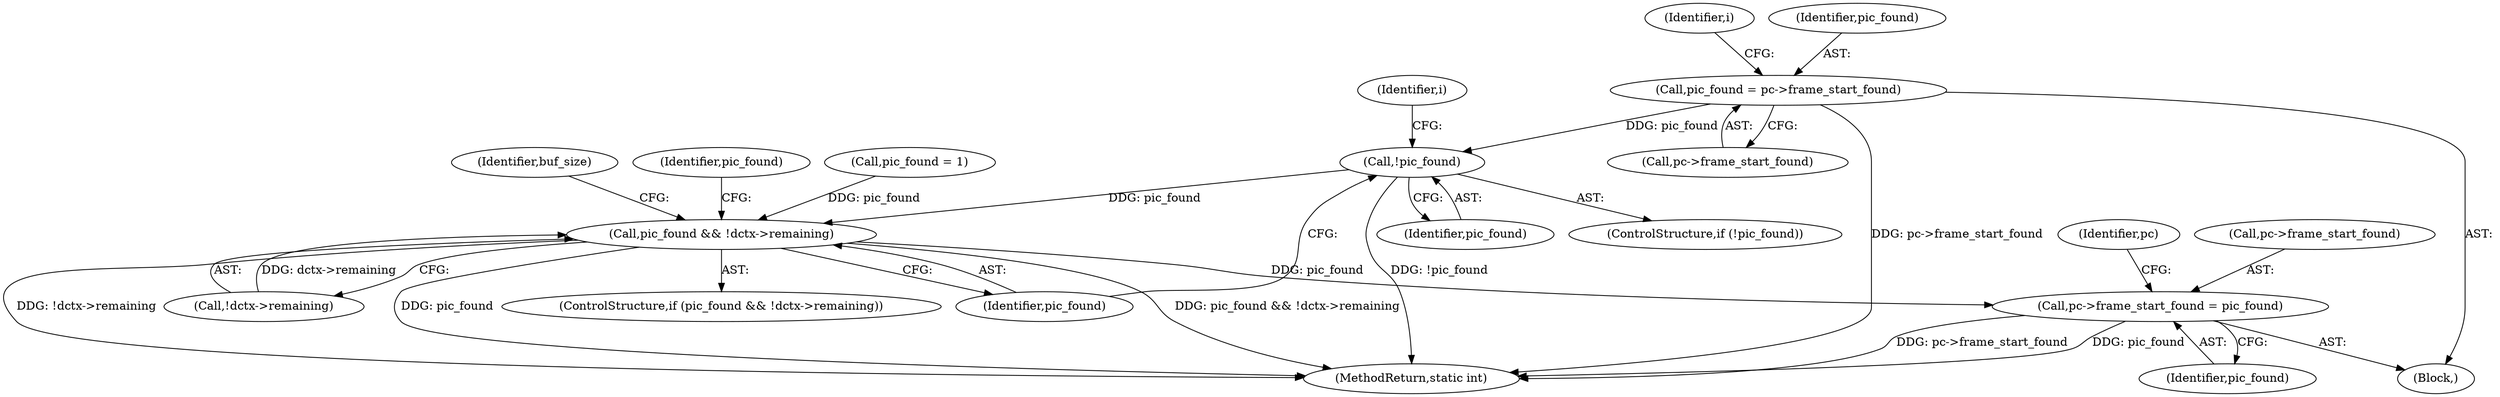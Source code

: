 digraph "0_FFmpeg_0a709e2a10b8288a0cc383547924ecfe285cef89@pointer" {
"1000120" [label="(Call,pic_found = pc->frame_start_found)"];
"1000130" [label="(Call,!pic_found)"];
"1000170" [label="(Call,pic_found && !dctx->remaining)"];
"1000380" [label="(Call,pc->frame_start_found = pic_found)"];
"1000127" [label="(Identifier,i)"];
"1000179" [label="(Identifier,buf_size)"];
"1000122" [label="(Call,pc->frame_start_found)"];
"1000105" [label="(Block,)"];
"1000384" [label="(Identifier,pic_found)"];
"1000170" [label="(Call,pic_found && !dctx->remaining)"];
"1000335" [label="(Identifier,pic_found)"];
"1000131" [label="(Identifier,pic_found)"];
"1000380" [label="(Call,pc->frame_start_found = pic_found)"];
"1000130" [label="(Call,!pic_found)"];
"1000381" [label="(Call,pc->frame_start_found)"];
"1000129" [label="(ControlStructure,if (!pic_found))"];
"1000171" [label="(Identifier,pic_found)"];
"1000387" [label="(Identifier,pc)"];
"1000172" [label="(Call,!dctx->remaining)"];
"1000169" [label="(ControlStructure,if (pic_found && !dctx->remaining))"];
"1000120" [label="(Call,pic_found = pc->frame_start_found)"];
"1000155" [label="(Call,pic_found = 1)"];
"1000135" [label="(Identifier,i)"];
"1000121" [label="(Identifier,pic_found)"];
"1000392" [label="(MethodReturn,static int)"];
"1000120" -> "1000105"  [label="AST: "];
"1000120" -> "1000122"  [label="CFG: "];
"1000121" -> "1000120"  [label="AST: "];
"1000122" -> "1000120"  [label="AST: "];
"1000127" -> "1000120"  [label="CFG: "];
"1000120" -> "1000392"  [label="DDG: pc->frame_start_found"];
"1000120" -> "1000130"  [label="DDG: pic_found"];
"1000130" -> "1000129"  [label="AST: "];
"1000130" -> "1000131"  [label="CFG: "];
"1000131" -> "1000130"  [label="AST: "];
"1000135" -> "1000130"  [label="CFG: "];
"1000171" -> "1000130"  [label="CFG: "];
"1000130" -> "1000392"  [label="DDG: !pic_found"];
"1000130" -> "1000170"  [label="DDG: pic_found"];
"1000170" -> "1000169"  [label="AST: "];
"1000170" -> "1000171"  [label="CFG: "];
"1000170" -> "1000172"  [label="CFG: "];
"1000171" -> "1000170"  [label="AST: "];
"1000172" -> "1000170"  [label="AST: "];
"1000179" -> "1000170"  [label="CFG: "];
"1000335" -> "1000170"  [label="CFG: "];
"1000170" -> "1000392"  [label="DDG: !dctx->remaining"];
"1000170" -> "1000392"  [label="DDG: pic_found"];
"1000170" -> "1000392"  [label="DDG: pic_found && !dctx->remaining"];
"1000155" -> "1000170"  [label="DDG: pic_found"];
"1000172" -> "1000170"  [label="DDG: dctx->remaining"];
"1000170" -> "1000380"  [label="DDG: pic_found"];
"1000380" -> "1000105"  [label="AST: "];
"1000380" -> "1000384"  [label="CFG: "];
"1000381" -> "1000380"  [label="AST: "];
"1000384" -> "1000380"  [label="AST: "];
"1000387" -> "1000380"  [label="CFG: "];
"1000380" -> "1000392"  [label="DDG: pic_found"];
"1000380" -> "1000392"  [label="DDG: pc->frame_start_found"];
}
